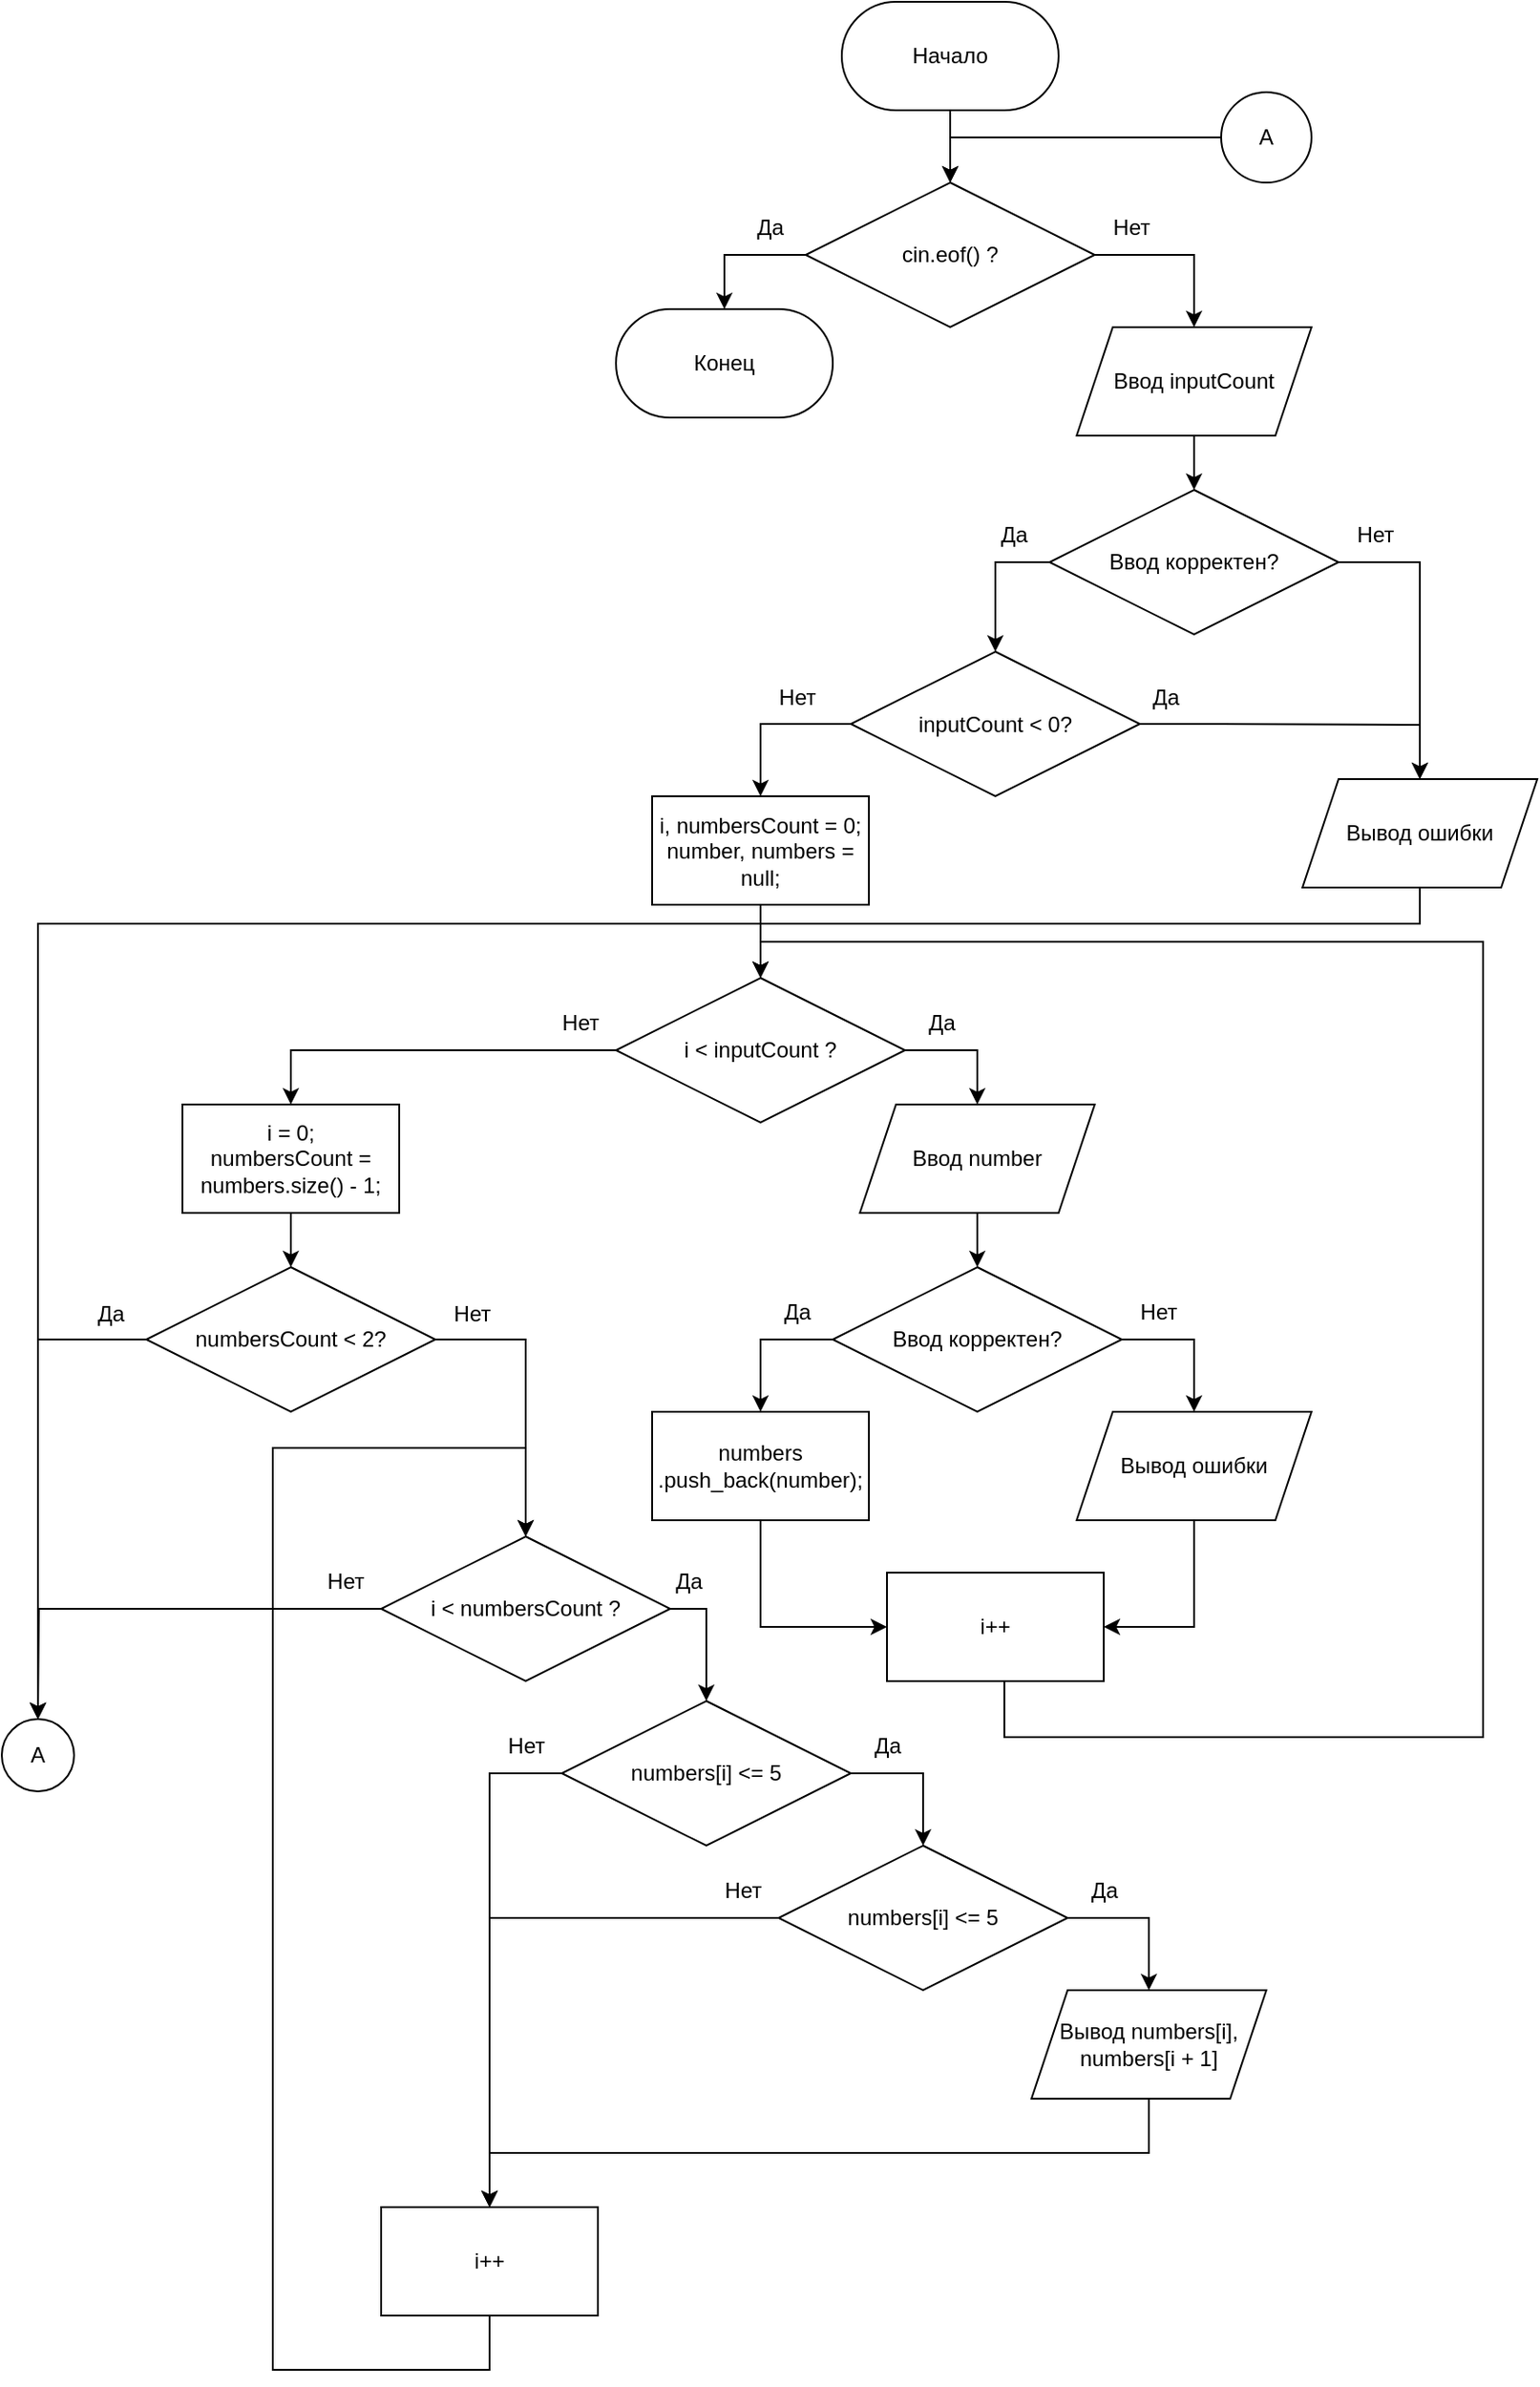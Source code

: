 <mxfile version="20.6.1" type="device"><diagram id="C5RBs43oDa-KdzZeNtuy" name="Page-1"><mxGraphModel dx="1381" dy="432" grid="1" gridSize="10" guides="1" tooltips="1" connect="1" arrows="1" fold="1" page="1" pageScale="1" pageWidth="827" pageHeight="1169" math="0" shadow="0"><root><mxCell id="WIyWlLk6GJQsqaUBKTNV-0"/><mxCell id="WIyWlLk6GJQsqaUBKTNV-1" parent="WIyWlLk6GJQsqaUBKTNV-0"/><mxCell id="JuwDmQbSqMjBSTNxzUvQ-56" style="edgeStyle=orthogonalEdgeStyle;rounded=0;orthogonalLoop=1;jettySize=auto;html=1;entryX=0.5;entryY=0;entryDx=0;entryDy=0;" edge="1" parent="WIyWlLk6GJQsqaUBKTNV-1" source="Fa4D3i-sbasTh-i8uyst-2" target="JuwDmQbSqMjBSTNxzUvQ-55"><mxGeometry relative="1" as="geometry"/></mxCell><mxCell id="Fa4D3i-sbasTh-i8uyst-2" value="Начало" style="rounded=1;whiteSpace=wrap;html=1;arcSize=50;" parent="WIyWlLk6GJQsqaUBKTNV-1" vertex="1"><mxGeometry x="215" y="170" width="120" height="60" as="geometry"/></mxCell><mxCell id="Fa4D3i-sbasTh-i8uyst-6" style="edgeStyle=orthogonalEdgeStyle;rounded=0;orthogonalLoop=1;jettySize=auto;html=1;" parent="WIyWlLk6GJQsqaUBKTNV-1" source="Fa4D3i-sbasTh-i8uyst-3" target="Fa4D3i-sbasTh-i8uyst-5" edge="1"><mxGeometry relative="1" as="geometry"/></mxCell><mxCell id="Fa4D3i-sbasTh-i8uyst-3" value="Ввод inputCount" style="shape=parallelogram;perimeter=parallelogramPerimeter;whiteSpace=wrap;html=1;fixedSize=1;" parent="WIyWlLk6GJQsqaUBKTNV-1" vertex="1"><mxGeometry x="345" y="350" width="130" height="60" as="geometry"/></mxCell><mxCell id="Fa4D3i-sbasTh-i8uyst-8" style="edgeStyle=orthogonalEdgeStyle;rounded=0;orthogonalLoop=1;jettySize=auto;html=1;entryX=0.5;entryY=0;entryDx=0;entryDy=0;exitX=0;exitY=0.5;exitDx=0;exitDy=0;" parent="WIyWlLk6GJQsqaUBKTNV-1" source="Fa4D3i-sbasTh-i8uyst-5" target="Fa4D3i-sbasTh-i8uyst-7" edge="1"><mxGeometry relative="1" as="geometry"/></mxCell><mxCell id="Fa4D3i-sbasTh-i8uyst-11" style="edgeStyle=orthogonalEdgeStyle;rounded=0;orthogonalLoop=1;jettySize=auto;html=1;entryX=0.5;entryY=0;entryDx=0;entryDy=0;exitX=1;exitY=0.5;exitDx=0;exitDy=0;" parent="WIyWlLk6GJQsqaUBKTNV-1" source="Fa4D3i-sbasTh-i8uyst-5" target="Fa4D3i-sbasTh-i8uyst-9" edge="1"><mxGeometry relative="1" as="geometry"/></mxCell><mxCell id="Fa4D3i-sbasTh-i8uyst-5" value="Ввод корректен?" style="rhombus;whiteSpace=wrap;html=1;" parent="WIyWlLk6GJQsqaUBKTNV-1" vertex="1"><mxGeometry x="330" y="440" width="160" height="80" as="geometry"/></mxCell><mxCell id="Fa4D3i-sbasTh-i8uyst-10" style="edgeStyle=orthogonalEdgeStyle;rounded=0;orthogonalLoop=1;jettySize=auto;html=1;entryX=0.5;entryY=0;entryDx=0;entryDy=0;" parent="WIyWlLk6GJQsqaUBKTNV-1" source="Fa4D3i-sbasTh-i8uyst-7" target="Fa4D3i-sbasTh-i8uyst-9" edge="1"><mxGeometry relative="1" as="geometry"><Array as="points"><mxPoint x="425" y="570"/><mxPoint x="535" y="570"/></Array></mxGeometry></mxCell><mxCell id="Fa4D3i-sbasTh-i8uyst-27" style="edgeStyle=orthogonalEdgeStyle;rounded=0;orthogonalLoop=1;jettySize=auto;html=1;exitX=0;exitY=0.5;exitDx=0;exitDy=0;entryX=0.5;entryY=0;entryDx=0;entryDy=0;" parent="WIyWlLk6GJQsqaUBKTNV-1" source="Fa4D3i-sbasTh-i8uyst-7" target="Fa4D3i-sbasTh-i8uyst-26" edge="1"><mxGeometry relative="1" as="geometry"><mxPoint x="170" y="639.5" as="targetPoint"/></mxGeometry></mxCell><mxCell id="Fa4D3i-sbasTh-i8uyst-7" value="inputCount &amp;lt; 0?" style="rhombus;whiteSpace=wrap;html=1;" parent="WIyWlLk6GJQsqaUBKTNV-1" vertex="1"><mxGeometry x="220" y="529.5" width="160" height="80" as="geometry"/></mxCell><mxCell id="JuwDmQbSqMjBSTNxzUvQ-45" style="edgeStyle=orthogonalEdgeStyle;rounded=0;orthogonalLoop=1;jettySize=auto;html=1;entryX=0.5;entryY=0;entryDx=0;entryDy=0;" edge="1" parent="WIyWlLk6GJQsqaUBKTNV-1" source="Fa4D3i-sbasTh-i8uyst-9"><mxGeometry relative="1" as="geometry"><mxPoint x="-230.0" y="1120" as="targetPoint"/><Array as="points"><mxPoint x="535" y="680"/><mxPoint x="-230" y="680"/></Array></mxGeometry></mxCell><mxCell id="Fa4D3i-sbasTh-i8uyst-9" value="Вывод ошибки" style="shape=parallelogram;perimeter=parallelogramPerimeter;whiteSpace=wrap;html=1;fixedSize=1;" parent="WIyWlLk6GJQsqaUBKTNV-1" vertex="1"><mxGeometry x="470" y="600" width="130" height="60" as="geometry"/></mxCell><mxCell id="Fa4D3i-sbasTh-i8uyst-23" value="Нет" style="text;html=1;align=center;verticalAlign=middle;resizable=0;points=[];autosize=1;strokeColor=none;fillColor=none;" parent="WIyWlLk6GJQsqaUBKTNV-1" vertex="1"><mxGeometry x="490" y="450" width="40" height="30" as="geometry"/></mxCell><mxCell id="Fa4D3i-sbasTh-i8uyst-24" value="Да" style="text;html=1;align=center;verticalAlign=middle;resizable=0;points=[];autosize=1;strokeColor=none;fillColor=none;" parent="WIyWlLk6GJQsqaUBKTNV-1" vertex="1"><mxGeometry x="290" y="450" width="40" height="30" as="geometry"/></mxCell><mxCell id="Fa4D3i-sbasTh-i8uyst-25" value="Да" style="text;html=1;align=center;verticalAlign=middle;resizable=0;points=[];autosize=1;strokeColor=none;fillColor=none;" parent="WIyWlLk6GJQsqaUBKTNV-1" vertex="1"><mxGeometry x="374" y="539.5" width="40" height="30" as="geometry"/></mxCell><mxCell id="Fa4D3i-sbasTh-i8uyst-30" style="edgeStyle=orthogonalEdgeStyle;rounded=0;orthogonalLoop=1;jettySize=auto;html=1;entryX=0.5;entryY=0;entryDx=0;entryDy=0;exitX=0.5;exitY=1;exitDx=0;exitDy=0;" parent="WIyWlLk6GJQsqaUBKTNV-1" source="Fa4D3i-sbasTh-i8uyst-26" target="Fa4D3i-sbasTh-i8uyst-29" edge="1"><mxGeometry relative="1" as="geometry"><mxPoint x="170" y="700" as="sourcePoint"/></mxGeometry></mxCell><mxCell id="Fa4D3i-sbasTh-i8uyst-26" value="&lt;div&gt;i, numbersCount = 0;&lt;/div&gt;&lt;div&gt;number, numbers = null;&lt;br&gt;&lt;/div&gt;" style="rounded=0;whiteSpace=wrap;html=1;" parent="WIyWlLk6GJQsqaUBKTNV-1" vertex="1"><mxGeometry x="110" y="609.5" width="120" height="60" as="geometry"/></mxCell><mxCell id="Fa4D3i-sbasTh-i8uyst-28" value="Нет" style="text;html=1;align=center;verticalAlign=middle;resizable=0;points=[];autosize=1;strokeColor=none;fillColor=none;" parent="WIyWlLk6GJQsqaUBKTNV-1" vertex="1"><mxGeometry x="170" y="539.5" width="40" height="30" as="geometry"/></mxCell><mxCell id="JuwDmQbSqMjBSTNxzUvQ-2" style="edgeStyle=orthogonalEdgeStyle;rounded=0;orthogonalLoop=1;jettySize=auto;html=1;exitX=1;exitY=0.5;exitDx=0;exitDy=0;entryX=0.5;entryY=0;entryDx=0;entryDy=0;" edge="1" parent="WIyWlLk6GJQsqaUBKTNV-1" source="Fa4D3i-sbasTh-i8uyst-29" target="Fa4D3i-sbasTh-i8uyst-37"><mxGeometry relative="1" as="geometry"/></mxCell><mxCell id="JuwDmQbSqMjBSTNxzUvQ-8" style="edgeStyle=orthogonalEdgeStyle;rounded=0;orthogonalLoop=1;jettySize=auto;html=1;exitX=0;exitY=0.5;exitDx=0;exitDy=0;entryX=0.5;entryY=0;entryDx=0;entryDy=0;" edge="1" parent="WIyWlLk6GJQsqaUBKTNV-1" source="Fa4D3i-sbasTh-i8uyst-29" target="JuwDmQbSqMjBSTNxzUvQ-7"><mxGeometry relative="1" as="geometry"/></mxCell><mxCell id="Fa4D3i-sbasTh-i8uyst-29" value="i &amp;lt; inputCount ?" style="rhombus;whiteSpace=wrap;html=1;" parent="WIyWlLk6GJQsqaUBKTNV-1" vertex="1"><mxGeometry x="90" y="710" width="160" height="80" as="geometry"/></mxCell><mxCell id="Fa4D3i-sbasTh-i8uyst-36" value="Нет" style="text;html=1;align=center;verticalAlign=middle;resizable=0;points=[];autosize=1;strokeColor=none;fillColor=none;" parent="WIyWlLk6GJQsqaUBKTNV-1" vertex="1"><mxGeometry x="50" y="720" width="40" height="30" as="geometry"/></mxCell><mxCell id="Fa4D3i-sbasTh-i8uyst-41" style="edgeStyle=orthogonalEdgeStyle;rounded=0;orthogonalLoop=1;jettySize=auto;html=1;exitX=0.5;exitY=1;exitDx=0;exitDy=0;entryX=0.5;entryY=0;entryDx=0;entryDy=0;" parent="WIyWlLk6GJQsqaUBKTNV-1" source="Fa4D3i-sbasTh-i8uyst-37" target="Fa4D3i-sbasTh-i8uyst-40" edge="1"><mxGeometry relative="1" as="geometry"/></mxCell><mxCell id="Fa4D3i-sbasTh-i8uyst-37" value="Ввод number" style="shape=parallelogram;perimeter=parallelogramPerimeter;whiteSpace=wrap;html=1;fixedSize=1;" parent="WIyWlLk6GJQsqaUBKTNV-1" vertex="1"><mxGeometry x="225" y="780" width="130" height="60" as="geometry"/></mxCell><mxCell id="Fa4D3i-sbasTh-i8uyst-39" value="Да" style="text;html=1;align=center;verticalAlign=middle;resizable=0;points=[];autosize=1;strokeColor=none;fillColor=none;" parent="WIyWlLk6GJQsqaUBKTNV-1" vertex="1"><mxGeometry x="250" y="720" width="40" height="30" as="geometry"/></mxCell><mxCell id="Fa4D3i-sbasTh-i8uyst-43" style="edgeStyle=orthogonalEdgeStyle;rounded=0;orthogonalLoop=1;jettySize=auto;html=1;exitX=1;exitY=0.5;exitDx=0;exitDy=0;entryX=0.5;entryY=0;entryDx=0;entryDy=0;" parent="WIyWlLk6GJQsqaUBKTNV-1" source="Fa4D3i-sbasTh-i8uyst-40" target="Fa4D3i-sbasTh-i8uyst-42" edge="1"><mxGeometry relative="1" as="geometry"/></mxCell><mxCell id="Fa4D3i-sbasTh-i8uyst-49" style="edgeStyle=orthogonalEdgeStyle;rounded=0;orthogonalLoop=1;jettySize=auto;html=1;exitX=0;exitY=0.5;exitDx=0;exitDy=0;entryX=0.5;entryY=0;entryDx=0;entryDy=0;" parent="WIyWlLk6GJQsqaUBKTNV-1" source="Fa4D3i-sbasTh-i8uyst-40" target="Fa4D3i-sbasTh-i8uyst-47" edge="1"><mxGeometry relative="1" as="geometry"><mxPoint x="167.5" y="1130" as="targetPoint"/></mxGeometry></mxCell><mxCell id="Fa4D3i-sbasTh-i8uyst-40" value="Ввод корректен?" style="rhombus;whiteSpace=wrap;html=1;" parent="WIyWlLk6GJQsqaUBKTNV-1" vertex="1"><mxGeometry x="210" y="870" width="160" height="80" as="geometry"/></mxCell><mxCell id="JuwDmQbSqMjBSTNxzUvQ-48" style="edgeStyle=orthogonalEdgeStyle;rounded=0;orthogonalLoop=1;jettySize=auto;html=1;entryX=1;entryY=0.5;entryDx=0;entryDy=0;" edge="1" parent="WIyWlLk6GJQsqaUBKTNV-1" source="Fa4D3i-sbasTh-i8uyst-42" target="JuwDmQbSqMjBSTNxzUvQ-3"><mxGeometry relative="1" as="geometry"/></mxCell><mxCell id="Fa4D3i-sbasTh-i8uyst-42" value="Вывод ошибки" style="shape=parallelogram;perimeter=parallelogramPerimeter;whiteSpace=wrap;html=1;fixedSize=1;" parent="WIyWlLk6GJQsqaUBKTNV-1" vertex="1"><mxGeometry x="345" y="950" width="130" height="60" as="geometry"/></mxCell><mxCell id="Fa4D3i-sbasTh-i8uyst-46" value="Нет" style="text;html=1;align=center;verticalAlign=middle;resizable=0;points=[];autosize=1;strokeColor=none;fillColor=none;" parent="WIyWlLk6GJQsqaUBKTNV-1" vertex="1"><mxGeometry x="370" y="880" width="40" height="30" as="geometry"/></mxCell><mxCell id="JuwDmQbSqMjBSTNxzUvQ-47" style="edgeStyle=orthogonalEdgeStyle;rounded=0;orthogonalLoop=1;jettySize=auto;html=1;entryX=0;entryY=0.5;entryDx=0;entryDy=0;" edge="1" parent="WIyWlLk6GJQsqaUBKTNV-1" source="Fa4D3i-sbasTh-i8uyst-47" target="JuwDmQbSqMjBSTNxzUvQ-3"><mxGeometry relative="1" as="geometry"><Array as="points"><mxPoint x="170" y="1069"/></Array></mxGeometry></mxCell><mxCell id="Fa4D3i-sbasTh-i8uyst-47" value="&lt;div&gt;numbers&lt;/div&gt;&lt;div&gt;.push_back(number);&lt;/div&gt;" style="rounded=0;whiteSpace=wrap;html=1;" parent="WIyWlLk6GJQsqaUBKTNV-1" vertex="1"><mxGeometry x="110" y="950" width="120" height="60" as="geometry"/></mxCell><mxCell id="Fa4D3i-sbasTh-i8uyst-52" value="Да" style="text;html=1;align=center;verticalAlign=middle;resizable=0;points=[];autosize=1;strokeColor=none;fillColor=none;" parent="WIyWlLk6GJQsqaUBKTNV-1" vertex="1"><mxGeometry x="170" y="880" width="40" height="30" as="geometry"/></mxCell><mxCell id="JuwDmQbSqMjBSTNxzUvQ-6" style="edgeStyle=orthogonalEdgeStyle;rounded=0;orthogonalLoop=1;jettySize=auto;html=1;entryX=0.5;entryY=0;entryDx=0;entryDy=0;" edge="1" parent="WIyWlLk6GJQsqaUBKTNV-1" source="JuwDmQbSqMjBSTNxzUvQ-3" target="Fa4D3i-sbasTh-i8uyst-29"><mxGeometry relative="1" as="geometry"><Array as="points"><mxPoint x="305" y="1130"/><mxPoint x="570" y="1130"/><mxPoint x="570" y="690"/><mxPoint x="170" y="690"/></Array></mxGeometry></mxCell><mxCell id="JuwDmQbSqMjBSTNxzUvQ-3" value="&lt;div&gt;i++&lt;/div&gt;" style="rounded=0;whiteSpace=wrap;html=1;" vertex="1" parent="WIyWlLk6GJQsqaUBKTNV-1"><mxGeometry x="240" y="1039" width="120" height="60" as="geometry"/></mxCell><mxCell id="JuwDmQbSqMjBSTNxzUvQ-10" style="edgeStyle=orthogonalEdgeStyle;rounded=0;orthogonalLoop=1;jettySize=auto;html=1;" edge="1" parent="WIyWlLk6GJQsqaUBKTNV-1" source="JuwDmQbSqMjBSTNxzUvQ-7" target="JuwDmQbSqMjBSTNxzUvQ-9"><mxGeometry relative="1" as="geometry"/></mxCell><mxCell id="JuwDmQbSqMjBSTNxzUvQ-7" value="&lt;div&gt;i = 0;&lt;/div&gt;&lt;div&gt;numbersCount = numbers.size() - 1;&lt;/div&gt;" style="rounded=0;whiteSpace=wrap;html=1;" vertex="1" parent="WIyWlLk6GJQsqaUBKTNV-1"><mxGeometry x="-150" y="780" width="120" height="60" as="geometry"/></mxCell><mxCell id="JuwDmQbSqMjBSTNxzUvQ-11" style="edgeStyle=orthogonalEdgeStyle;rounded=0;orthogonalLoop=1;jettySize=auto;html=1;entryX=0.5;entryY=0;entryDx=0;entryDy=0;" edge="1" parent="WIyWlLk6GJQsqaUBKTNV-1" source="JuwDmQbSqMjBSTNxzUvQ-9"><mxGeometry relative="1" as="geometry"><mxPoint x="-230.0" y="1120" as="targetPoint"/><Array as="points"><mxPoint x="-230" y="910"/></Array></mxGeometry></mxCell><mxCell id="JuwDmQbSqMjBSTNxzUvQ-15" style="edgeStyle=orthogonalEdgeStyle;rounded=0;orthogonalLoop=1;jettySize=auto;html=1;exitX=1;exitY=0.5;exitDx=0;exitDy=0;" edge="1" parent="WIyWlLk6GJQsqaUBKTNV-1" source="JuwDmQbSqMjBSTNxzUvQ-9" target="JuwDmQbSqMjBSTNxzUvQ-14"><mxGeometry relative="1" as="geometry"/></mxCell><mxCell id="JuwDmQbSqMjBSTNxzUvQ-9" value="numbersCount &amp;lt; 2?" style="rhombus;whiteSpace=wrap;html=1;" vertex="1" parent="WIyWlLk6GJQsqaUBKTNV-1"><mxGeometry x="-170" y="870" width="160" height="80" as="geometry"/></mxCell><mxCell id="JuwDmQbSqMjBSTNxzUvQ-12" value="Да" style="text;html=1;align=center;verticalAlign=middle;resizable=0;points=[];autosize=1;strokeColor=none;fillColor=none;" vertex="1" parent="WIyWlLk6GJQsqaUBKTNV-1"><mxGeometry x="-210" y="881" width="40" height="30" as="geometry"/></mxCell><mxCell id="JuwDmQbSqMjBSTNxzUvQ-13" value="Нет" style="text;html=1;align=center;verticalAlign=middle;resizable=0;points=[];autosize=1;strokeColor=none;fillColor=none;" vertex="1" parent="WIyWlLk6GJQsqaUBKTNV-1"><mxGeometry x="-10" y="881" width="40" height="30" as="geometry"/></mxCell><mxCell id="JuwDmQbSqMjBSTNxzUvQ-18" style="edgeStyle=orthogonalEdgeStyle;rounded=0;orthogonalLoop=1;jettySize=auto;html=1;exitX=1;exitY=0.5;exitDx=0;exitDy=0;entryX=0.5;entryY=0;entryDx=0;entryDy=0;" edge="1" parent="WIyWlLk6GJQsqaUBKTNV-1" source="JuwDmQbSqMjBSTNxzUvQ-14" target="JuwDmQbSqMjBSTNxzUvQ-16"><mxGeometry relative="1" as="geometry"><mxPoint x="160" y="1099" as="targetPoint"/></mxGeometry></mxCell><mxCell id="JuwDmQbSqMjBSTNxzUvQ-43" style="edgeStyle=orthogonalEdgeStyle;rounded=0;orthogonalLoop=1;jettySize=auto;html=1;exitX=0;exitY=0.5;exitDx=0;exitDy=0;entryX=0.5;entryY=0;entryDx=0;entryDy=0;" edge="1" parent="WIyWlLk6GJQsqaUBKTNV-1" source="JuwDmQbSqMjBSTNxzUvQ-14"><mxGeometry relative="1" as="geometry"><mxPoint x="-230.0" y="1120" as="targetPoint"/></mxGeometry></mxCell><mxCell id="JuwDmQbSqMjBSTNxzUvQ-14" value="i &amp;lt; numbersCount ?" style="rhombus;whiteSpace=wrap;html=1;" vertex="1" parent="WIyWlLk6GJQsqaUBKTNV-1"><mxGeometry x="-40" y="1019" width="160" height="80" as="geometry"/></mxCell><mxCell id="JuwDmQbSqMjBSTNxzUvQ-22" style="edgeStyle=orthogonalEdgeStyle;rounded=0;orthogonalLoop=1;jettySize=auto;html=1;exitX=1;exitY=0.5;exitDx=0;exitDy=0;" edge="1" parent="WIyWlLk6GJQsqaUBKTNV-1" source="JuwDmQbSqMjBSTNxzUvQ-16" target="JuwDmQbSqMjBSTNxzUvQ-21"><mxGeometry relative="1" as="geometry"/></mxCell><mxCell id="JuwDmQbSqMjBSTNxzUvQ-30" style="edgeStyle=orthogonalEdgeStyle;rounded=0;orthogonalLoop=1;jettySize=auto;html=1;exitX=0;exitY=0.5;exitDx=0;exitDy=0;" edge="1" parent="WIyWlLk6GJQsqaUBKTNV-1" source="JuwDmQbSqMjBSTNxzUvQ-16" target="JuwDmQbSqMjBSTNxzUvQ-27"><mxGeometry relative="1" as="geometry"><Array as="points"><mxPoint x="20" y="1150"/></Array></mxGeometry></mxCell><mxCell id="JuwDmQbSqMjBSTNxzUvQ-16" value="numbers[i] &amp;lt;= 5" style="rhombus;whiteSpace=wrap;html=1;" vertex="1" parent="WIyWlLk6GJQsqaUBKTNV-1"><mxGeometry x="60" y="1110" width="160" height="80" as="geometry"/></mxCell><mxCell id="JuwDmQbSqMjBSTNxzUvQ-19" value="Да" style="text;html=1;align=center;verticalAlign=middle;resizable=0;points=[];autosize=1;strokeColor=none;fillColor=none;" vertex="1" parent="WIyWlLk6GJQsqaUBKTNV-1"><mxGeometry x="110" y="1029" width="40" height="30" as="geometry"/></mxCell><mxCell id="JuwDmQbSqMjBSTNxzUvQ-26" style="edgeStyle=orthogonalEdgeStyle;rounded=0;orthogonalLoop=1;jettySize=auto;html=1;exitX=1;exitY=0.5;exitDx=0;exitDy=0;" edge="1" parent="WIyWlLk6GJQsqaUBKTNV-1" source="JuwDmQbSqMjBSTNxzUvQ-21" target="JuwDmQbSqMjBSTNxzUvQ-25"><mxGeometry relative="1" as="geometry"/></mxCell><mxCell id="JuwDmQbSqMjBSTNxzUvQ-35" style="edgeStyle=orthogonalEdgeStyle;rounded=0;orthogonalLoop=1;jettySize=auto;html=1;exitX=0;exitY=0.5;exitDx=0;exitDy=0;entryX=0.5;entryY=0;entryDx=0;entryDy=0;" edge="1" parent="WIyWlLk6GJQsqaUBKTNV-1" source="JuwDmQbSqMjBSTNxzUvQ-21" target="JuwDmQbSqMjBSTNxzUvQ-27"><mxGeometry relative="1" as="geometry"><mxPoint x="20" y="1400" as="targetPoint"/></mxGeometry></mxCell><mxCell id="JuwDmQbSqMjBSTNxzUvQ-21" value="numbers[i] &amp;lt;= 5" style="rhombus;whiteSpace=wrap;html=1;" vertex="1" parent="WIyWlLk6GJQsqaUBKTNV-1"><mxGeometry x="180" y="1190" width="160" height="80" as="geometry"/></mxCell><mxCell id="JuwDmQbSqMjBSTNxzUvQ-23" value="Да" style="text;html=1;align=center;verticalAlign=middle;resizable=0;points=[];autosize=1;strokeColor=none;fillColor=none;" vertex="1" parent="WIyWlLk6GJQsqaUBKTNV-1"><mxGeometry x="220" y="1120" width="40" height="30" as="geometry"/></mxCell><mxCell id="JuwDmQbSqMjBSTNxzUvQ-24" value="Да" style="text;html=1;align=center;verticalAlign=middle;resizable=0;points=[];autosize=1;strokeColor=none;fillColor=none;" vertex="1" parent="WIyWlLk6GJQsqaUBKTNV-1"><mxGeometry x="340" y="1200" width="40" height="30" as="geometry"/></mxCell><mxCell id="JuwDmQbSqMjBSTNxzUvQ-36" style="edgeStyle=orthogonalEdgeStyle;rounded=0;orthogonalLoop=1;jettySize=auto;html=1;entryX=0.5;entryY=0;entryDx=0;entryDy=0;" edge="1" parent="WIyWlLk6GJQsqaUBKTNV-1" source="JuwDmQbSqMjBSTNxzUvQ-25" target="JuwDmQbSqMjBSTNxzUvQ-27"><mxGeometry relative="1" as="geometry"><mxPoint x="20" y="1400" as="targetPoint"/><Array as="points"><mxPoint x="385" y="1360"/><mxPoint x="20" y="1360"/></Array></mxGeometry></mxCell><mxCell id="JuwDmQbSqMjBSTNxzUvQ-25" value="Вывод numbers[i], numbers[i + 1]" style="shape=parallelogram;perimeter=parallelogramPerimeter;whiteSpace=wrap;html=1;fixedSize=1;" vertex="1" parent="WIyWlLk6GJQsqaUBKTNV-1"><mxGeometry x="320" y="1270" width="130" height="60" as="geometry"/></mxCell><mxCell id="JuwDmQbSqMjBSTNxzUvQ-39" style="edgeStyle=orthogonalEdgeStyle;rounded=0;orthogonalLoop=1;jettySize=auto;html=1;entryX=0.5;entryY=0;entryDx=0;entryDy=0;exitX=0.5;exitY=1;exitDx=0;exitDy=0;" edge="1" parent="WIyWlLk6GJQsqaUBKTNV-1" source="JuwDmQbSqMjBSTNxzUvQ-27" target="JuwDmQbSqMjBSTNxzUvQ-14"><mxGeometry relative="1" as="geometry"><Array as="points"><mxPoint x="20" y="1480"/><mxPoint x="-100" y="1480"/><mxPoint x="-100" y="970"/><mxPoint x="40" y="970"/></Array></mxGeometry></mxCell><mxCell id="JuwDmQbSqMjBSTNxzUvQ-27" value="&lt;div&gt;i++&lt;/div&gt;" style="rounded=0;whiteSpace=wrap;html=1;" vertex="1" parent="WIyWlLk6GJQsqaUBKTNV-1"><mxGeometry x="-40" y="1390" width="120" height="60" as="geometry"/></mxCell><mxCell id="JuwDmQbSqMjBSTNxzUvQ-31" value="Нет" style="text;html=1;align=center;verticalAlign=middle;resizable=0;points=[];autosize=1;strokeColor=none;fillColor=none;" vertex="1" parent="WIyWlLk6GJQsqaUBKTNV-1"><mxGeometry x="-80" y="1029" width="40" height="30" as="geometry"/></mxCell><mxCell id="JuwDmQbSqMjBSTNxzUvQ-32" value="Нет" style="text;html=1;align=center;verticalAlign=middle;resizable=0;points=[];autosize=1;strokeColor=none;fillColor=none;" vertex="1" parent="WIyWlLk6GJQsqaUBKTNV-1"><mxGeometry x="20" y="1120" width="40" height="30" as="geometry"/></mxCell><mxCell id="JuwDmQbSqMjBSTNxzUvQ-33" value="Нет" style="text;html=1;align=center;verticalAlign=middle;resizable=0;points=[];autosize=1;strokeColor=none;fillColor=none;" vertex="1" parent="WIyWlLk6GJQsqaUBKTNV-1"><mxGeometry x="140" y="1200" width="40" height="30" as="geometry"/></mxCell><mxCell id="JuwDmQbSqMjBSTNxzUvQ-52" value="Конец" style="rounded=1;whiteSpace=wrap;html=1;arcSize=50;" vertex="1" parent="WIyWlLk6GJQsqaUBKTNV-1"><mxGeometry x="90" y="340" width="120" height="60" as="geometry"/></mxCell><mxCell id="JuwDmQbSqMjBSTNxzUvQ-60" style="edgeStyle=orthogonalEdgeStyle;rounded=0;orthogonalLoop=1;jettySize=auto;html=1;exitX=0;exitY=0.5;exitDx=0;exitDy=0;entryX=0.5;entryY=0;entryDx=0;entryDy=0;" edge="1" parent="WIyWlLk6GJQsqaUBKTNV-1" source="JuwDmQbSqMjBSTNxzUvQ-55" target="JuwDmQbSqMjBSTNxzUvQ-52"><mxGeometry relative="1" as="geometry"/></mxCell><mxCell id="JuwDmQbSqMjBSTNxzUvQ-61" style="edgeStyle=orthogonalEdgeStyle;rounded=0;orthogonalLoop=1;jettySize=auto;html=1;exitX=1;exitY=0.5;exitDx=0;exitDy=0;" edge="1" parent="WIyWlLk6GJQsqaUBKTNV-1" source="JuwDmQbSqMjBSTNxzUvQ-55" target="Fa4D3i-sbasTh-i8uyst-3"><mxGeometry relative="1" as="geometry"/></mxCell><mxCell id="JuwDmQbSqMjBSTNxzUvQ-55" value="cin.eof() ?" style="rhombus;whiteSpace=wrap;html=1;" vertex="1" parent="WIyWlLk6GJQsqaUBKTNV-1"><mxGeometry x="195" y="270" width="160" height="80" as="geometry"/></mxCell><mxCell id="JuwDmQbSqMjBSTNxzUvQ-58" value="Да" style="text;html=1;align=center;verticalAlign=middle;resizable=0;points=[];autosize=1;strokeColor=none;fillColor=none;" vertex="1" parent="WIyWlLk6GJQsqaUBKTNV-1"><mxGeometry x="155" y="280" width="40" height="30" as="geometry"/></mxCell><mxCell id="JuwDmQbSqMjBSTNxzUvQ-59" value="Нет" style="text;html=1;align=center;verticalAlign=middle;resizable=0;points=[];autosize=1;strokeColor=none;fillColor=none;" vertex="1" parent="WIyWlLk6GJQsqaUBKTNV-1"><mxGeometry x="355" y="280" width="40" height="30" as="geometry"/></mxCell><mxCell id="JuwDmQbSqMjBSTNxzUvQ-62" value="A" style="ellipse;whiteSpace=wrap;html=1;aspect=fixed;" vertex="1" parent="WIyWlLk6GJQsqaUBKTNV-1"><mxGeometry x="-250" y="1120" width="40" height="40" as="geometry"/></mxCell><mxCell id="JuwDmQbSqMjBSTNxzUvQ-64" style="edgeStyle=orthogonalEdgeStyle;rounded=0;orthogonalLoop=1;jettySize=auto;html=1;entryX=0.5;entryY=0;entryDx=0;entryDy=0;" edge="1" parent="WIyWlLk6GJQsqaUBKTNV-1" source="JuwDmQbSqMjBSTNxzUvQ-63" target="JuwDmQbSqMjBSTNxzUvQ-55"><mxGeometry relative="1" as="geometry"/></mxCell><mxCell id="JuwDmQbSqMjBSTNxzUvQ-63" value="A" style="ellipse;whiteSpace=wrap;html=1;aspect=fixed;" vertex="1" parent="WIyWlLk6GJQsqaUBKTNV-1"><mxGeometry x="425" y="220" width="50" height="50" as="geometry"/></mxCell></root></mxGraphModel></diagram></mxfile>